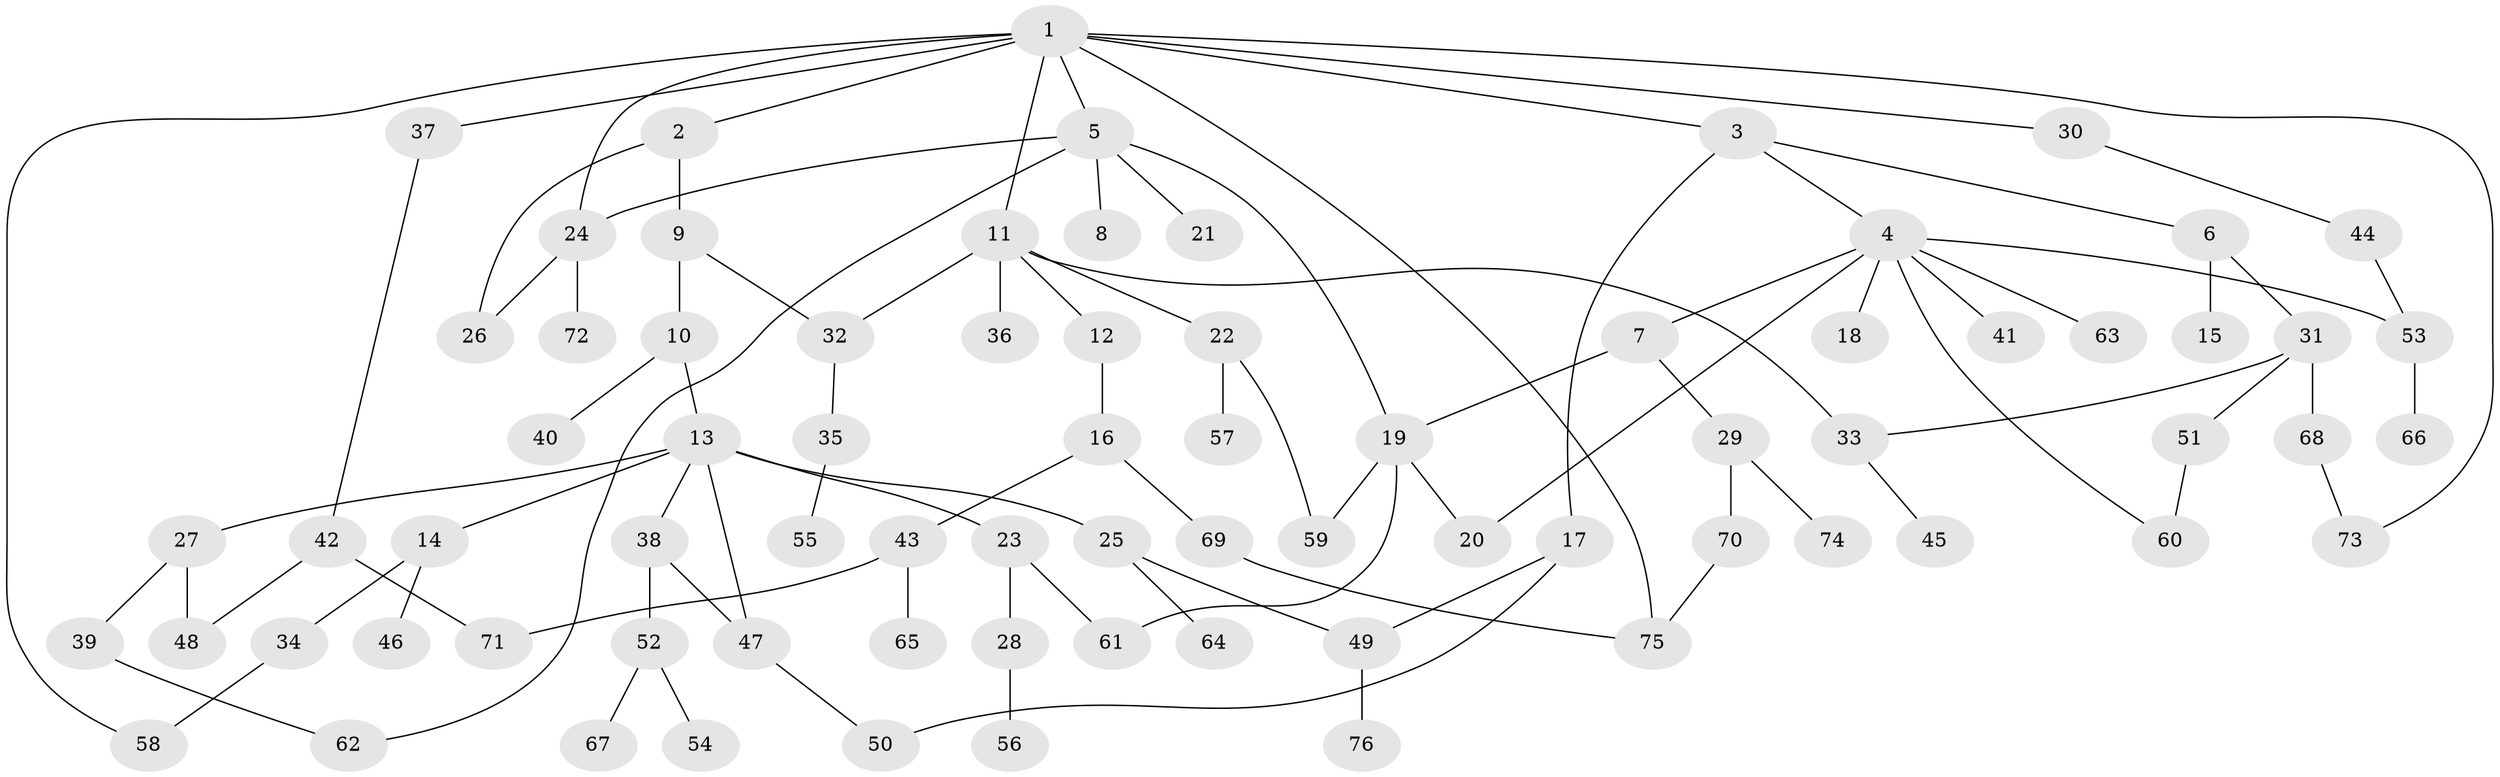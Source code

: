 // coarse degree distribution, {8: 0.02631578947368421, 1: 0.42105263157894735, 4: 0.07894736842105263, 6: 0.02631578947368421, 3: 0.13157894736842105, 7: 0.05263157894736842, 9: 0.02631578947368421, 2: 0.23684210526315788}
// Generated by graph-tools (version 1.1) at 2025/45/03/04/25 21:45:03]
// undirected, 76 vertices, 95 edges
graph export_dot {
graph [start="1"]
  node [color=gray90,style=filled];
  1;
  2;
  3;
  4;
  5;
  6;
  7;
  8;
  9;
  10;
  11;
  12;
  13;
  14;
  15;
  16;
  17;
  18;
  19;
  20;
  21;
  22;
  23;
  24;
  25;
  26;
  27;
  28;
  29;
  30;
  31;
  32;
  33;
  34;
  35;
  36;
  37;
  38;
  39;
  40;
  41;
  42;
  43;
  44;
  45;
  46;
  47;
  48;
  49;
  50;
  51;
  52;
  53;
  54;
  55;
  56;
  57;
  58;
  59;
  60;
  61;
  62;
  63;
  64;
  65;
  66;
  67;
  68;
  69;
  70;
  71;
  72;
  73;
  74;
  75;
  76;
  1 -- 2;
  1 -- 3;
  1 -- 5;
  1 -- 11;
  1 -- 30;
  1 -- 37;
  1 -- 58;
  1 -- 73;
  1 -- 24;
  1 -- 75;
  2 -- 9;
  2 -- 26;
  3 -- 4;
  3 -- 6;
  3 -- 17;
  4 -- 7;
  4 -- 18;
  4 -- 20;
  4 -- 41;
  4 -- 60;
  4 -- 63;
  4 -- 53;
  5 -- 8;
  5 -- 21;
  5 -- 24;
  5 -- 62;
  5 -- 19;
  6 -- 15;
  6 -- 31;
  7 -- 19;
  7 -- 29;
  9 -- 10;
  9 -- 32;
  10 -- 13;
  10 -- 40;
  11 -- 12;
  11 -- 22;
  11 -- 36;
  11 -- 32;
  11 -- 33;
  12 -- 16;
  13 -- 14;
  13 -- 23;
  13 -- 25;
  13 -- 27;
  13 -- 38;
  13 -- 47;
  14 -- 34;
  14 -- 46;
  16 -- 43;
  16 -- 69;
  17 -- 49;
  17 -- 50;
  19 -- 59;
  19 -- 61;
  19 -- 20;
  22 -- 57;
  22 -- 59;
  23 -- 28;
  23 -- 61;
  24 -- 26;
  24 -- 72;
  25 -- 64;
  25 -- 49;
  27 -- 39;
  27 -- 48;
  28 -- 56;
  29 -- 70;
  29 -- 74;
  30 -- 44;
  31 -- 33;
  31 -- 51;
  31 -- 68;
  32 -- 35;
  33 -- 45;
  34 -- 58;
  35 -- 55;
  37 -- 42;
  38 -- 52;
  38 -- 47;
  39 -- 62;
  42 -- 71;
  42 -- 48;
  43 -- 65;
  43 -- 71;
  44 -- 53;
  47 -- 50;
  49 -- 76;
  51 -- 60;
  52 -- 54;
  52 -- 67;
  53 -- 66;
  68 -- 73;
  69 -- 75;
  70 -- 75;
}

